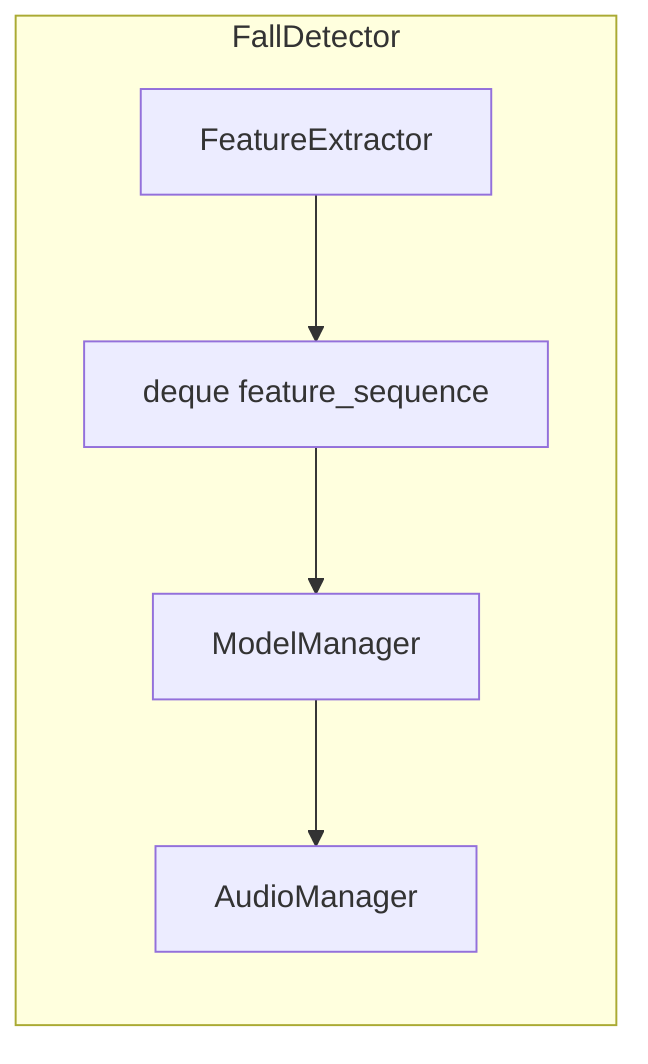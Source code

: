 flowchart LR
    subgraph FallDetector
        seq[deque feature_sequence]
        fe[FeatureExtractor]
        mm[ModelManager]
        am[AudioManager]
    end
    fe --> seq
    seq --> mm
    mm --> am